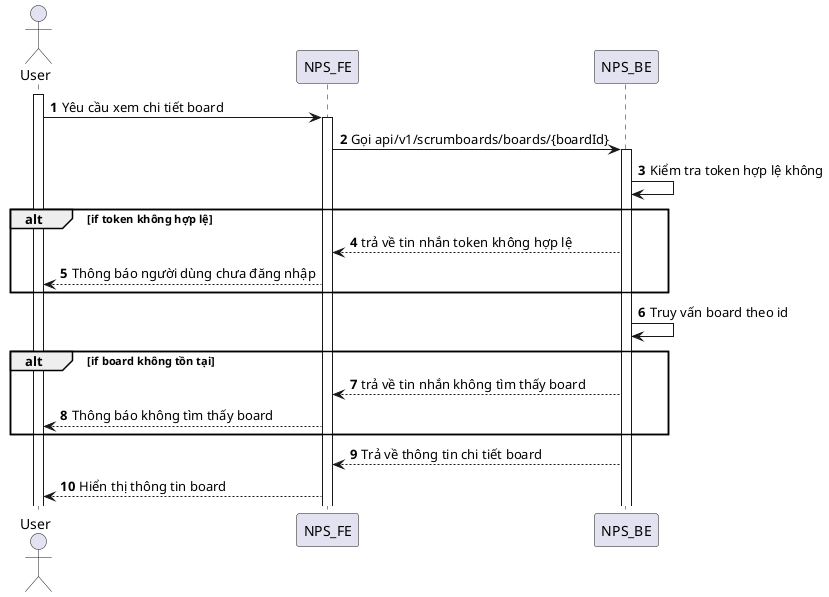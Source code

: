 @startuml
autonumber
actor User
activate User
User -> NPS_FE: Yêu cầu xem chi tiết board
activate NPS_FE
NPS_FE -> NPS_BE: Gọi api/v1/scrumboards/boards/{boardId}
activate NPS_BE
NPS_BE -> NPS_BE: Kiểm tra token hợp lệ không
alt if token không hợp lệ
NPS_BE --> NPS_FE: trả về tin nhắn token không hợp lệ
NPS_FE --> User: Thông báo người dùng chưa đăng nhập
end
NPS_BE -> NPS_BE: Truy vấn board theo id
alt if board không tồn tại
NPS_BE --> NPS_FE: trả về tin nhắn không tìm thấy board
NPS_FE --> User: Thông báo không tìm thấy board
end
NPS_BE --> NPS_FE: Trả về thông tin chi tiết board
NPS_FE --> User: Hiển thị thông tin board
@enduml